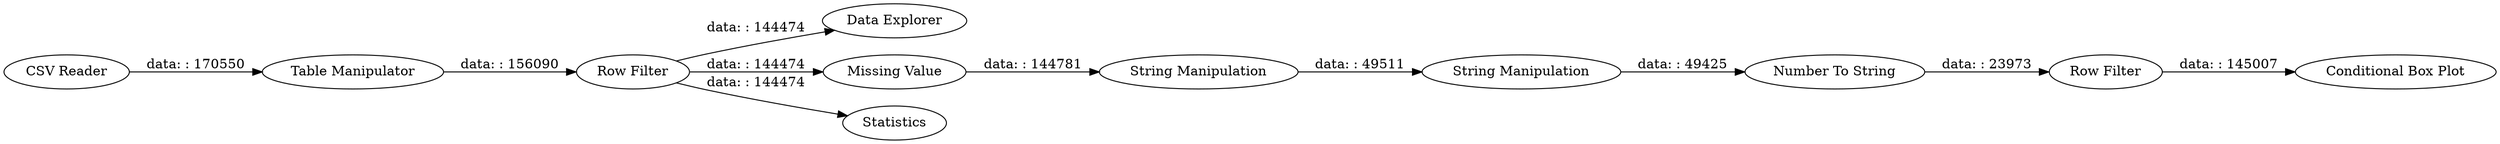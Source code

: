 digraph {
	"5704692793890599834_4" [label="Table Manipulator"]
	"5704692793890599834_11" [label="Number To String"]
	"5704692793890599834_3" [label="Data Explorer"]
	"5704692793890599834_12" [label="Row Filter"]
	"5704692793890599834_10" [label="Conditional Box Plot"]
	"5704692793890599834_5" [label="Row Filter"]
	"5704692793890599834_8" [label="String Manipulation"]
	"5704692793890599834_2" [label="CSV Reader"]
	"5704692793890599834_7" [label="Missing Value"]
	"5704692793890599834_9" [label="String Manipulation"]
	"5704692793890599834_6" [label=Statistics]
	"5704692793890599834_5" -> "5704692793890599834_3" [label="data: : 144474"]
	"5704692793890599834_8" -> "5704692793890599834_9" [label="data: : 49511"]
	"5704692793890599834_9" -> "5704692793890599834_11" [label="data: : 49425"]
	"5704692793890599834_12" -> "5704692793890599834_10" [label="data: : 145007"]
	"5704692793890599834_5" -> "5704692793890599834_6" [label="data: : 144474"]
	"5704692793890599834_2" -> "5704692793890599834_4" [label="data: : 170550"]
	"5704692793890599834_7" -> "5704692793890599834_8" [label="data: : 144781"]
	"5704692793890599834_4" -> "5704692793890599834_5" [label="data: : 156090"]
	"5704692793890599834_11" -> "5704692793890599834_12" [label="data: : 23973"]
	"5704692793890599834_5" -> "5704692793890599834_7" [label="data: : 144474"]
	rankdir=LR
}
